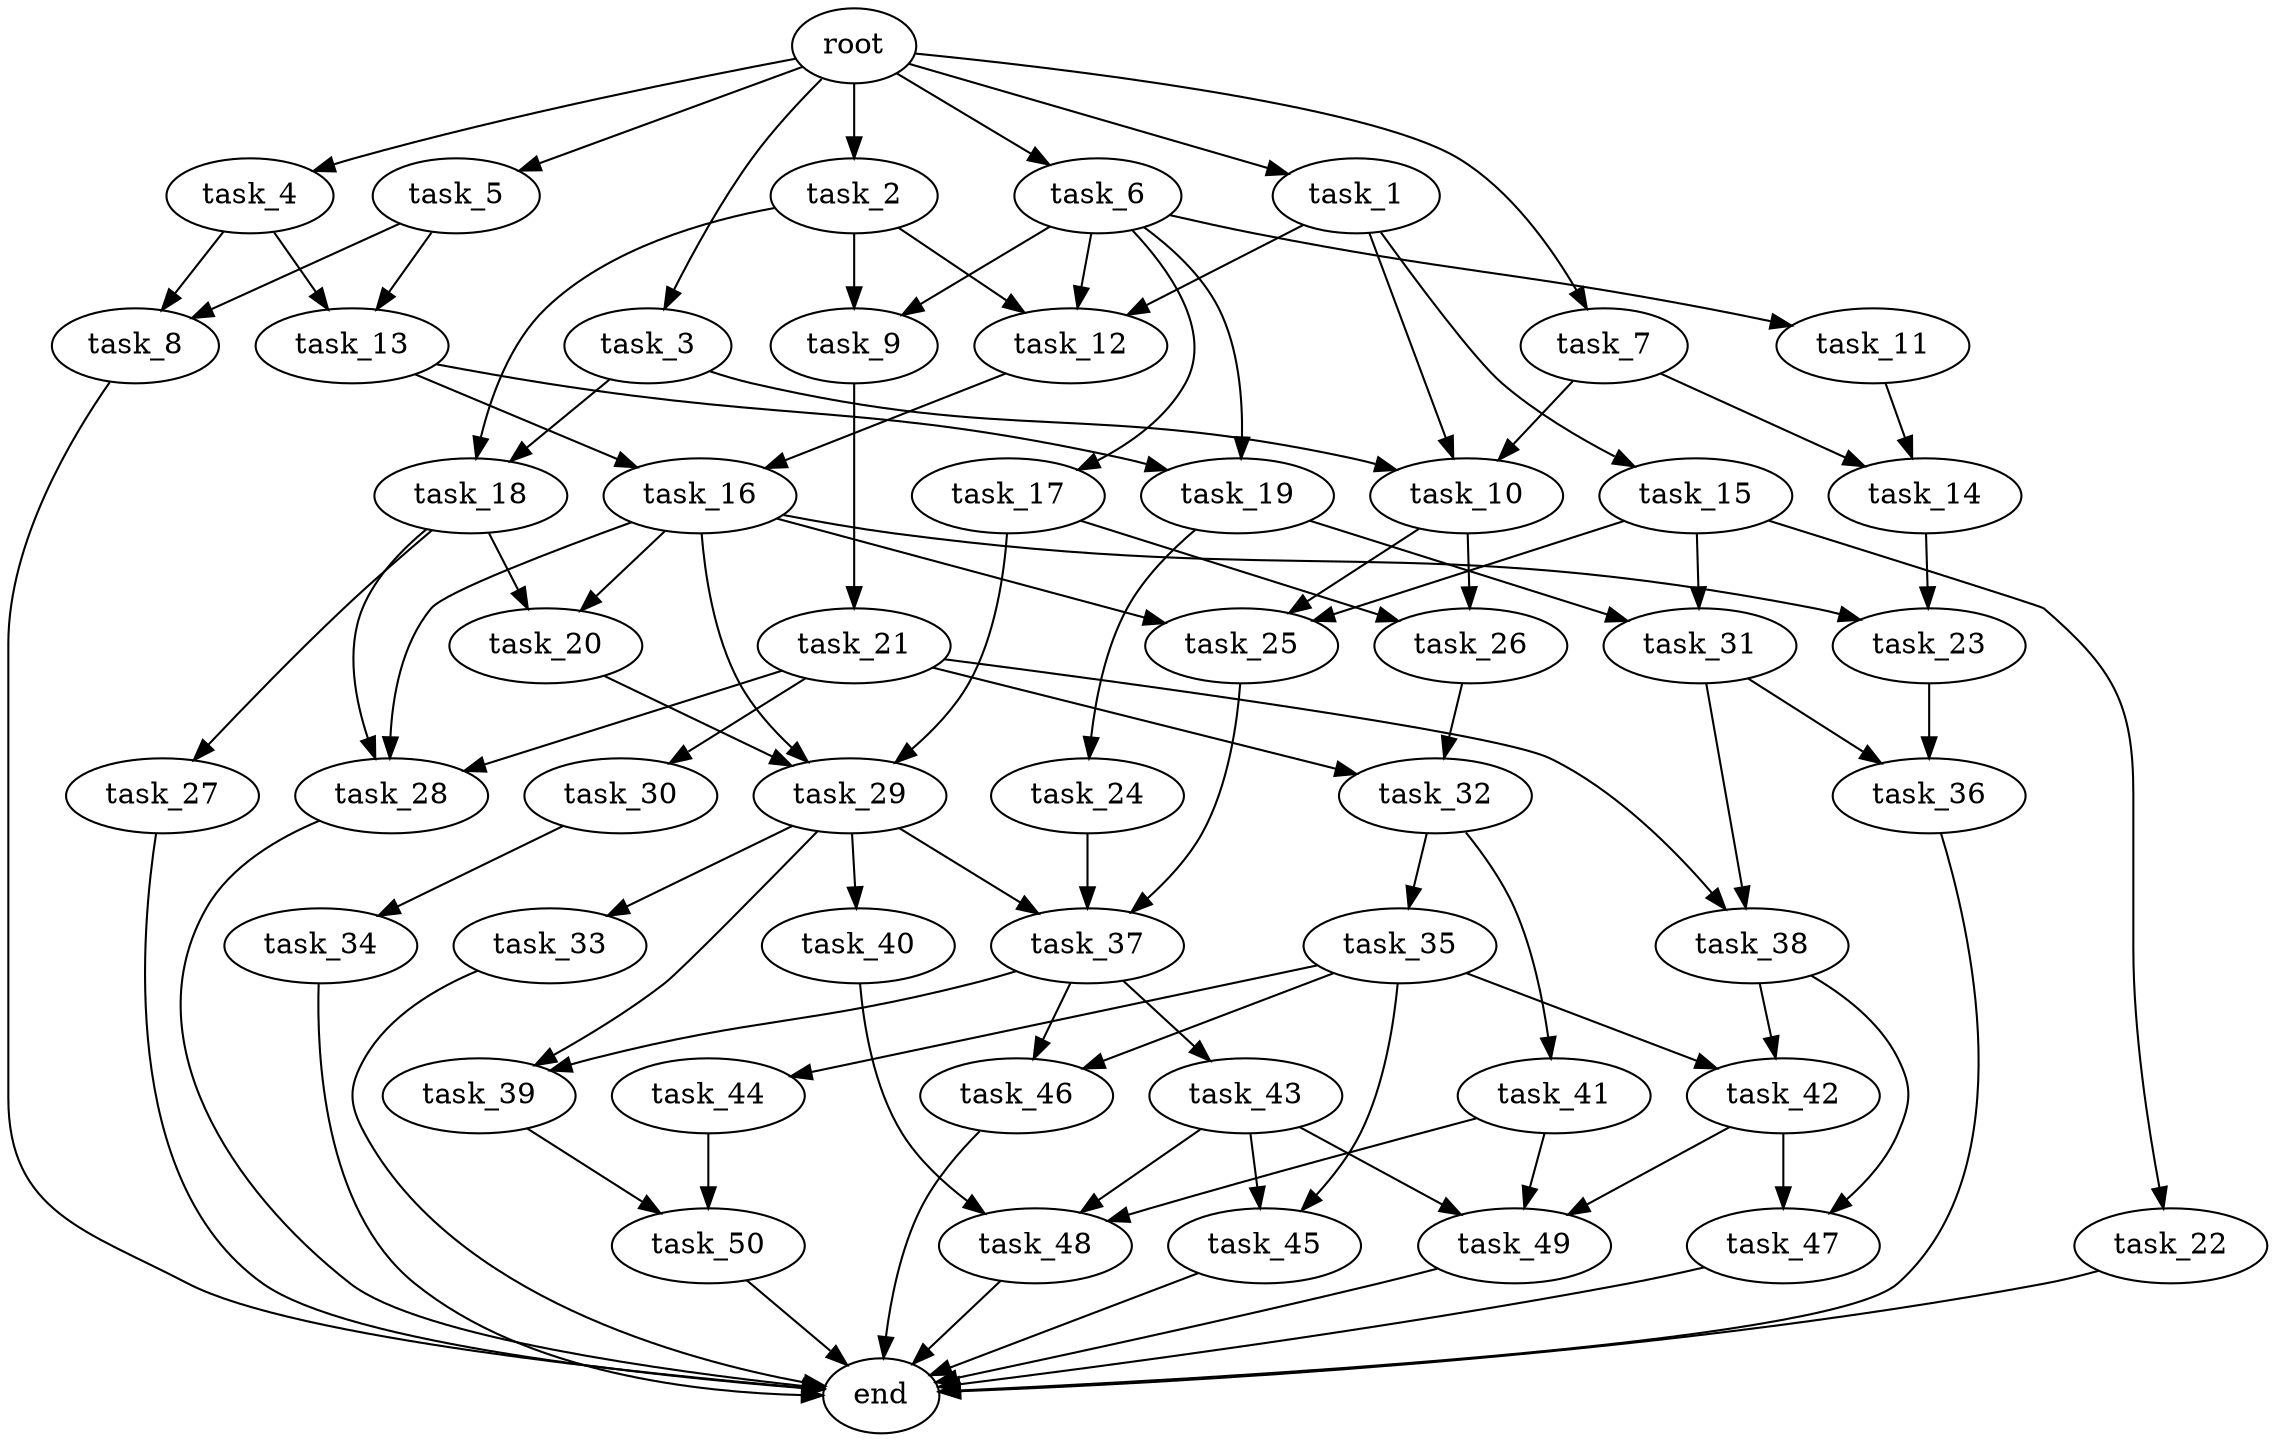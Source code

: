 digraph G {
  root [size="0.000000e+00"];
  task_1 [size="4.328480e+10"];
  task_2 [size="4.159947e+09"];
  task_3 [size="9.253335e+10"];
  task_4 [size="8.341977e+10"];
  task_5 [size="6.134914e+10"];
  task_6 [size="3.901743e+10"];
  task_7 [size="9.223502e+10"];
  task_8 [size="6.057601e+10"];
  task_9 [size="7.612037e+10"];
  task_10 [size="1.756856e+10"];
  task_11 [size="5.015514e+10"];
  task_12 [size="1.564035e+10"];
  task_13 [size="6.927098e+10"];
  task_14 [size="5.326624e+10"];
  task_15 [size="2.866298e+10"];
  task_16 [size="8.834400e+10"];
  task_17 [size="3.284057e+10"];
  task_18 [size="4.455157e+09"];
  task_19 [size="7.933454e+09"];
  task_20 [size="2.202973e+10"];
  task_21 [size="6.745443e+10"];
  task_22 [size="8.145098e+10"];
  task_23 [size="5.404400e+10"];
  task_24 [size="8.670610e+10"];
  task_25 [size="4.603255e+10"];
  task_26 [size="7.926901e+10"];
  task_27 [size="7.546602e+10"];
  task_28 [size="1.676703e+10"];
  task_29 [size="7.458176e+10"];
  task_30 [size="9.179724e+10"];
  task_31 [size="2.080644e+10"];
  task_32 [size="4.326475e+10"];
  task_33 [size="3.816971e+10"];
  task_34 [size="4.365351e+10"];
  task_35 [size="2.930506e+10"];
  task_36 [size="7.876693e+10"];
  task_37 [size="9.294745e+10"];
  task_38 [size="7.489972e+10"];
  task_39 [size="5.451855e+10"];
  task_40 [size="1.362704e+10"];
  task_41 [size="9.447466e+10"];
  task_42 [size="7.024532e+10"];
  task_43 [size="7.778182e+10"];
  task_44 [size="1.862340e+10"];
  task_45 [size="1.441107e+10"];
  task_46 [size="4.628221e+10"];
  task_47 [size="3.787812e+10"];
  task_48 [size="2.915734e+09"];
  task_49 [size="2.432766e+10"];
  task_50 [size="6.391539e+08"];
  end [size="0.000000e+00"];

  root -> task_1 [size="1.000000e-12"];
  root -> task_2 [size="1.000000e-12"];
  root -> task_3 [size="1.000000e-12"];
  root -> task_4 [size="1.000000e-12"];
  root -> task_5 [size="1.000000e-12"];
  root -> task_6 [size="1.000000e-12"];
  root -> task_7 [size="1.000000e-12"];
  task_1 -> task_10 [size="5.856185e+07"];
  task_1 -> task_12 [size="5.213449e+07"];
  task_1 -> task_15 [size="2.866298e+08"];
  task_2 -> task_9 [size="3.806019e+08"];
  task_2 -> task_12 [size="5.213449e+07"];
  task_2 -> task_18 [size="2.227578e+07"];
  task_3 -> task_10 [size="5.856185e+07"];
  task_3 -> task_18 [size="2.227578e+07"];
  task_4 -> task_8 [size="3.028800e+08"];
  task_4 -> task_13 [size="3.463549e+08"];
  task_5 -> task_8 [size="3.028800e+08"];
  task_5 -> task_13 [size="3.463549e+08"];
  task_6 -> task_9 [size="3.806019e+08"];
  task_6 -> task_11 [size="5.015514e+08"];
  task_6 -> task_12 [size="5.213449e+07"];
  task_6 -> task_17 [size="3.284057e+08"];
  task_6 -> task_19 [size="3.966727e+07"];
  task_7 -> task_10 [size="5.856185e+07"];
  task_7 -> task_14 [size="2.663312e+08"];
  task_8 -> end [size="1.000000e-12"];
  task_9 -> task_21 [size="6.745443e+08"];
  task_10 -> task_25 [size="1.534418e+08"];
  task_10 -> task_26 [size="3.963451e+08"];
  task_11 -> task_14 [size="2.663312e+08"];
  task_12 -> task_16 [size="4.417200e+08"];
  task_13 -> task_16 [size="4.417200e+08"];
  task_13 -> task_19 [size="3.966727e+07"];
  task_14 -> task_23 [size="2.702200e+08"];
  task_15 -> task_22 [size="8.145098e+08"];
  task_15 -> task_25 [size="1.534418e+08"];
  task_15 -> task_31 [size="1.040322e+08"];
  task_16 -> task_20 [size="1.101486e+08"];
  task_16 -> task_23 [size="2.702200e+08"];
  task_16 -> task_25 [size="1.534418e+08"];
  task_16 -> task_28 [size="5.589008e+07"];
  task_16 -> task_29 [size="2.486059e+08"];
  task_17 -> task_26 [size="3.963451e+08"];
  task_17 -> task_29 [size="2.486059e+08"];
  task_18 -> task_20 [size="1.101486e+08"];
  task_18 -> task_27 [size="7.546602e+08"];
  task_18 -> task_28 [size="5.589008e+07"];
  task_19 -> task_24 [size="8.670610e+08"];
  task_19 -> task_31 [size="1.040322e+08"];
  task_20 -> task_29 [size="2.486059e+08"];
  task_21 -> task_28 [size="5.589008e+07"];
  task_21 -> task_30 [size="9.179724e+08"];
  task_21 -> task_32 [size="2.163238e+08"];
  task_21 -> task_38 [size="3.744986e+08"];
  task_22 -> end [size="1.000000e-12"];
  task_23 -> task_36 [size="3.938346e+08"];
  task_24 -> task_37 [size="3.098248e+08"];
  task_25 -> task_37 [size="3.098248e+08"];
  task_26 -> task_32 [size="2.163238e+08"];
  task_27 -> end [size="1.000000e-12"];
  task_28 -> end [size="1.000000e-12"];
  task_29 -> task_33 [size="3.816971e+08"];
  task_29 -> task_37 [size="3.098248e+08"];
  task_29 -> task_39 [size="2.725928e+08"];
  task_29 -> task_40 [size="1.362704e+08"];
  task_30 -> task_34 [size="4.365351e+08"];
  task_31 -> task_36 [size="3.938346e+08"];
  task_31 -> task_38 [size="3.744986e+08"];
  task_32 -> task_35 [size="2.930506e+08"];
  task_32 -> task_41 [size="9.447466e+08"];
  task_33 -> end [size="1.000000e-12"];
  task_34 -> end [size="1.000000e-12"];
  task_35 -> task_42 [size="3.512266e+08"];
  task_35 -> task_44 [size="1.862340e+08"];
  task_35 -> task_45 [size="7.205537e+07"];
  task_35 -> task_46 [size="2.314111e+08"];
  task_36 -> end [size="1.000000e-12"];
  task_37 -> task_39 [size="2.725928e+08"];
  task_37 -> task_43 [size="7.778182e+08"];
  task_37 -> task_46 [size="2.314111e+08"];
  task_38 -> task_42 [size="3.512266e+08"];
  task_38 -> task_47 [size="1.893906e+08"];
  task_39 -> task_50 [size="3.195769e+06"];
  task_40 -> task_48 [size="9.719115e+06"];
  task_41 -> task_48 [size="9.719115e+06"];
  task_41 -> task_49 [size="8.109220e+07"];
  task_42 -> task_47 [size="1.893906e+08"];
  task_42 -> task_49 [size="8.109220e+07"];
  task_43 -> task_45 [size="7.205537e+07"];
  task_43 -> task_48 [size="9.719115e+06"];
  task_43 -> task_49 [size="8.109220e+07"];
  task_44 -> task_50 [size="3.195769e+06"];
  task_45 -> end [size="1.000000e-12"];
  task_46 -> end [size="1.000000e-12"];
  task_47 -> end [size="1.000000e-12"];
  task_48 -> end [size="1.000000e-12"];
  task_49 -> end [size="1.000000e-12"];
  task_50 -> end [size="1.000000e-12"];
}
